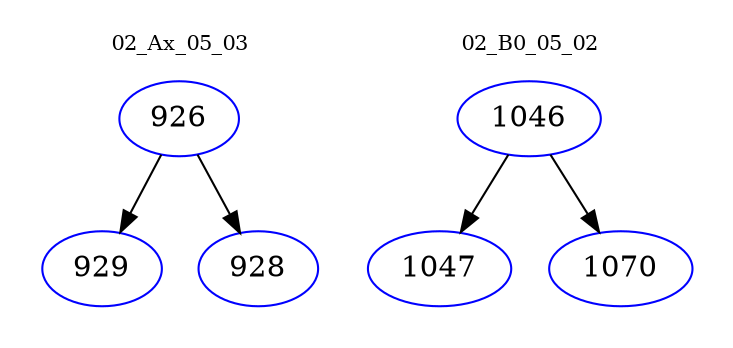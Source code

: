 digraph{
subgraph cluster_0 {
color = white
label = "02_Ax_05_03";
fontsize=10;
T0_926 [label="926", color="blue"]
T0_926 -> T0_929 [color="black"]
T0_929 [label="929", color="blue"]
T0_926 -> T0_928 [color="black"]
T0_928 [label="928", color="blue"]
}
subgraph cluster_1 {
color = white
label = "02_B0_05_02";
fontsize=10;
T1_1046 [label="1046", color="blue"]
T1_1046 -> T1_1047 [color="black"]
T1_1047 [label="1047", color="blue"]
T1_1046 -> T1_1070 [color="black"]
T1_1070 [label="1070", color="blue"]
}
}
